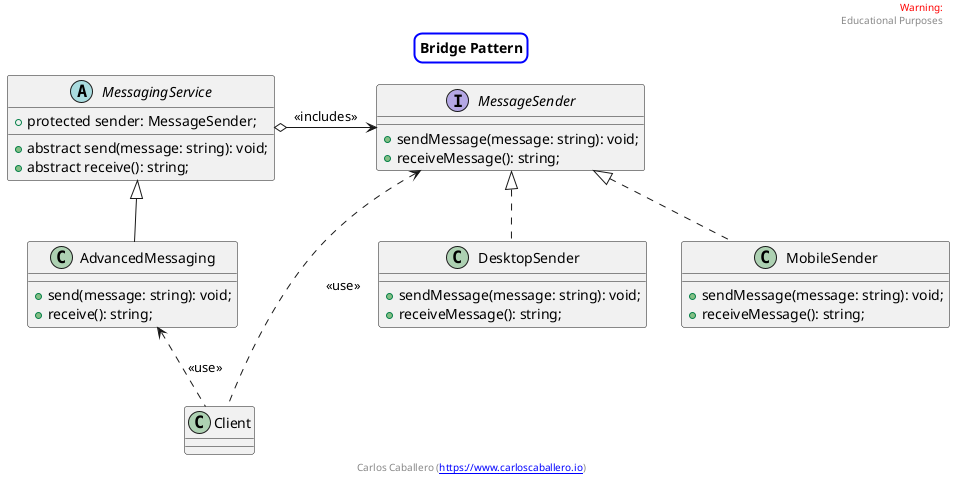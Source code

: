 
@startuml
skinparam titleBorderRoundCorner 15
skinparam titleBorderThickness 2
skinparam titleBorderColor blue


header
<font color=red>Warning:</font>
Educational Purposes
endheader

center footer Carlos Caballero ([[https://www.carloscaballero.io https://www.carloscaballero.io]])


title Bridge Pattern

class AdvancedMessaging extends MessagingService {
    +send(message: string): void;
    +receive(): string;
}


class DesktopSender implements MessageSender {
    +sendMessage(message: string): void;
    +receiveMessage(): string;
}

interface MessageSender {
    +sendMessage(message: string): void;
    +receiveMessage(): string;
}

abstract class MessagingService {
    +protected sender: MessageSender;

 
    +abstract send(message: string): void;
    +abstract receive(): string;
}


class MobileSender implements MessageSender {
    +sendMessage(message: string): void;
    +receiveMessage(): string;
}

MessagingService o-> MessageSender : "<<includes>>"

MessageSender <. Client  : "<<use>>"
AdvancedMessaging <.. Client : "<<use>>"

@enduml